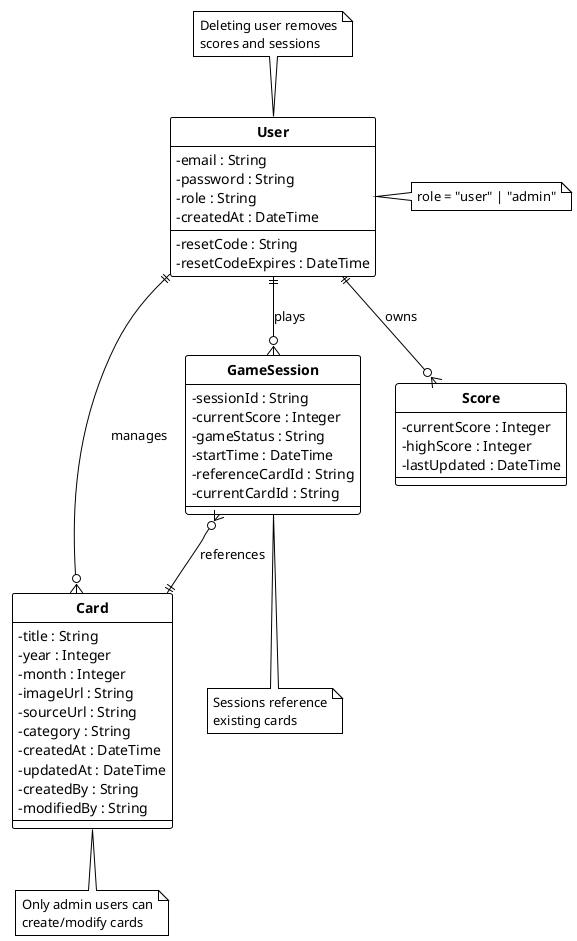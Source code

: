 @startuml BeforeOrAfterDataModel

!theme plain
skinparam classAttributeIconSize 0
hide circle
skinparam classFontSize 14
skinparam classFontStyle bold
skinparam packageFontSize 12

class User {
  - email : String
  - password : String
  - role : String
  - createdAt : DateTime
  --
  - resetCode : String
  - resetCodeExpires : DateTime
}

class Card {
  - title : String
  - year : Integer
  - month : Integer
  - imageUrl : String
  - sourceUrl : String
  - category : String
  - createdAt : DateTime
  - updatedAt : DateTime
  - createdBy : String
  - modifiedBy : String
}

class GameSession {
  - sessionId : String
  - currentScore : Integer
  - gameStatus : String
  - startTime : DateTime
  - referenceCardId : String
  - currentCardId : String
}

class Score {
  - currentScore : Integer
  - highScore : Integer
  - lastUpdated : DateTime
}

' Primary relationships
User ||--o{ Score : owns
User ||--o{ GameSession : plays
User ||--o{ Card : manages
GameSession }o--|| Card : references

' Role constraint
note top of User : Deleting user removes\nscores and sessions
note bottom of GameSession : Sessions reference\nexisting cards
note right of User : role = "user" | "admin"
note bottom of Card : Only admin users can\ncreate/modify cards

@enduml